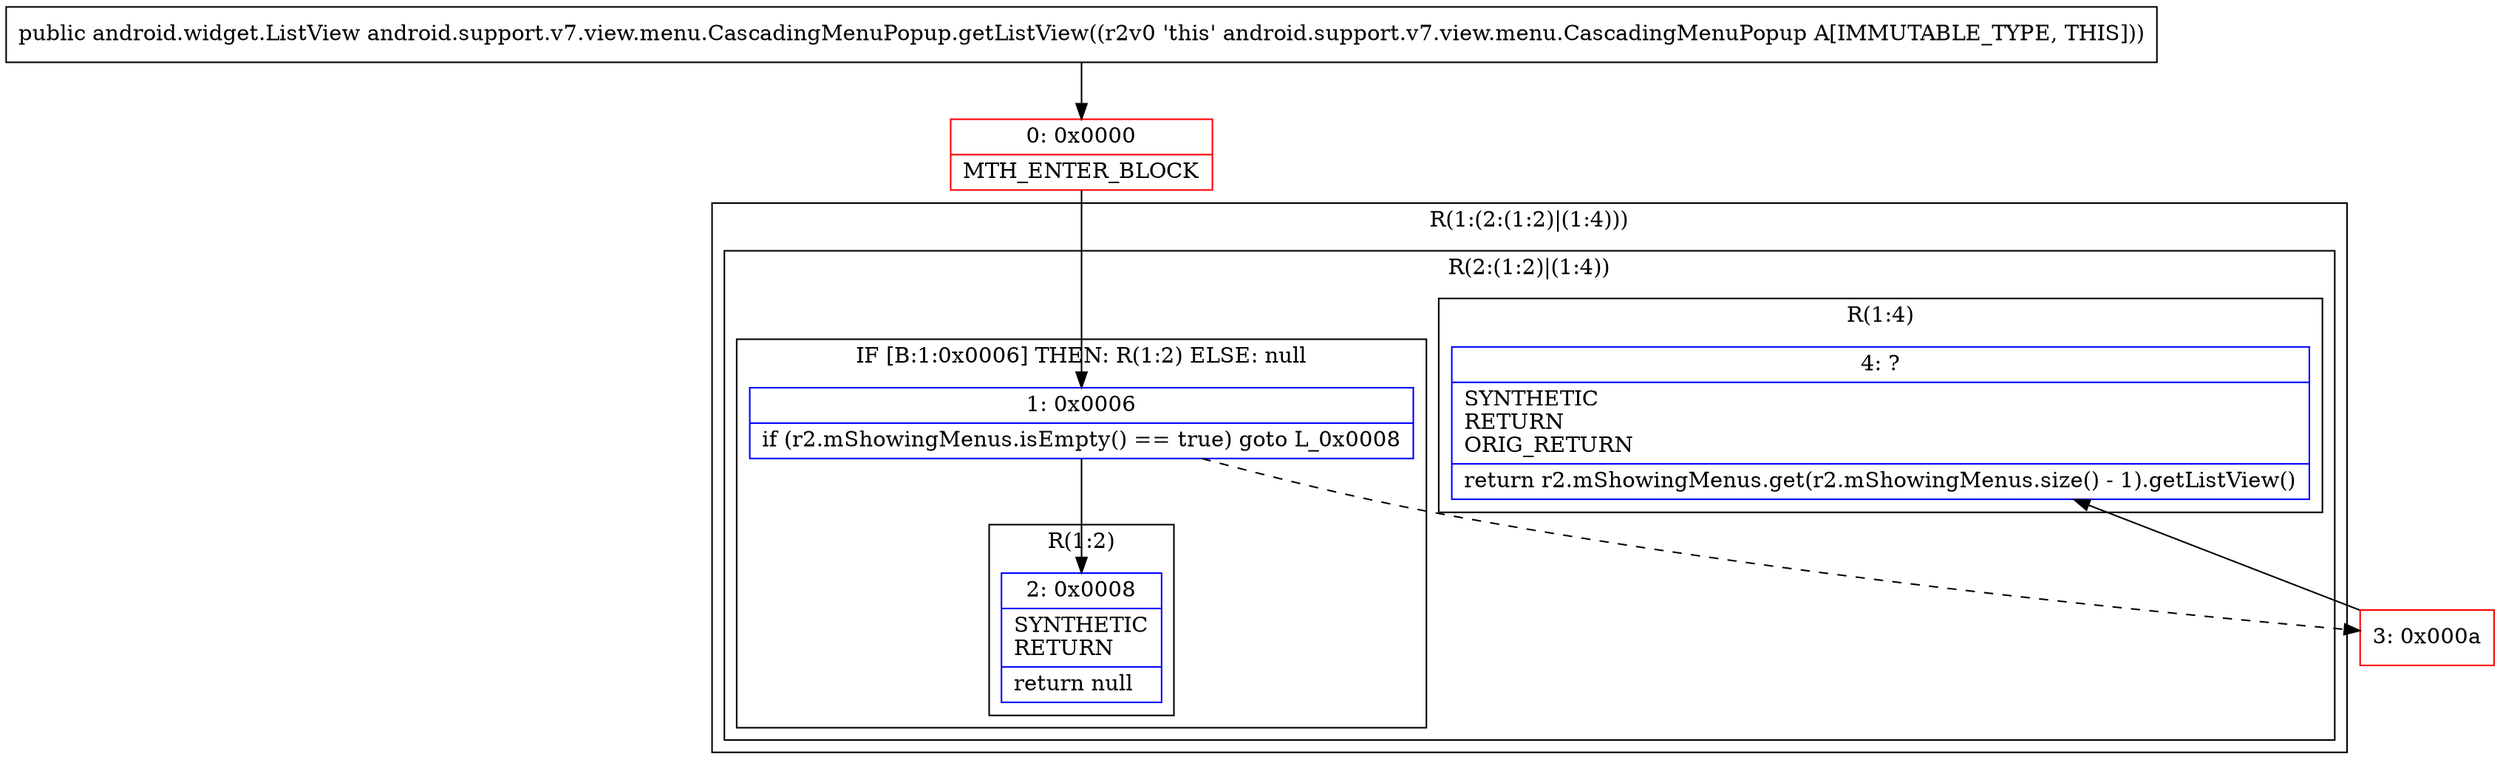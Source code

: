 digraph "CFG forandroid.support.v7.view.menu.CascadingMenuPopup.getListView()Landroid\/widget\/ListView;" {
subgraph cluster_Region_2070647454 {
label = "R(1:(2:(1:2)|(1:4)))";
node [shape=record,color=blue];
subgraph cluster_Region_1374163059 {
label = "R(2:(1:2)|(1:4))";
node [shape=record,color=blue];
subgraph cluster_IfRegion_1567722079 {
label = "IF [B:1:0x0006] THEN: R(1:2) ELSE: null";
node [shape=record,color=blue];
Node_1 [shape=record,label="{1\:\ 0x0006|if (r2.mShowingMenus.isEmpty() == true) goto L_0x0008\l}"];
subgraph cluster_Region_1659999016 {
label = "R(1:2)";
node [shape=record,color=blue];
Node_2 [shape=record,label="{2\:\ 0x0008|SYNTHETIC\lRETURN\l|return null\l}"];
}
}
subgraph cluster_Region_1168704138 {
label = "R(1:4)";
node [shape=record,color=blue];
Node_4 [shape=record,label="{4\:\ ?|SYNTHETIC\lRETURN\lORIG_RETURN\l|return r2.mShowingMenus.get(r2.mShowingMenus.size() \- 1).getListView()\l}"];
}
}
}
Node_0 [shape=record,color=red,label="{0\:\ 0x0000|MTH_ENTER_BLOCK\l}"];
Node_3 [shape=record,color=red,label="{3\:\ 0x000a}"];
MethodNode[shape=record,label="{public android.widget.ListView android.support.v7.view.menu.CascadingMenuPopup.getListView((r2v0 'this' android.support.v7.view.menu.CascadingMenuPopup A[IMMUTABLE_TYPE, THIS])) }"];
MethodNode -> Node_0;
Node_1 -> Node_2;
Node_1 -> Node_3[style=dashed];
Node_0 -> Node_1;
Node_3 -> Node_4;
}


